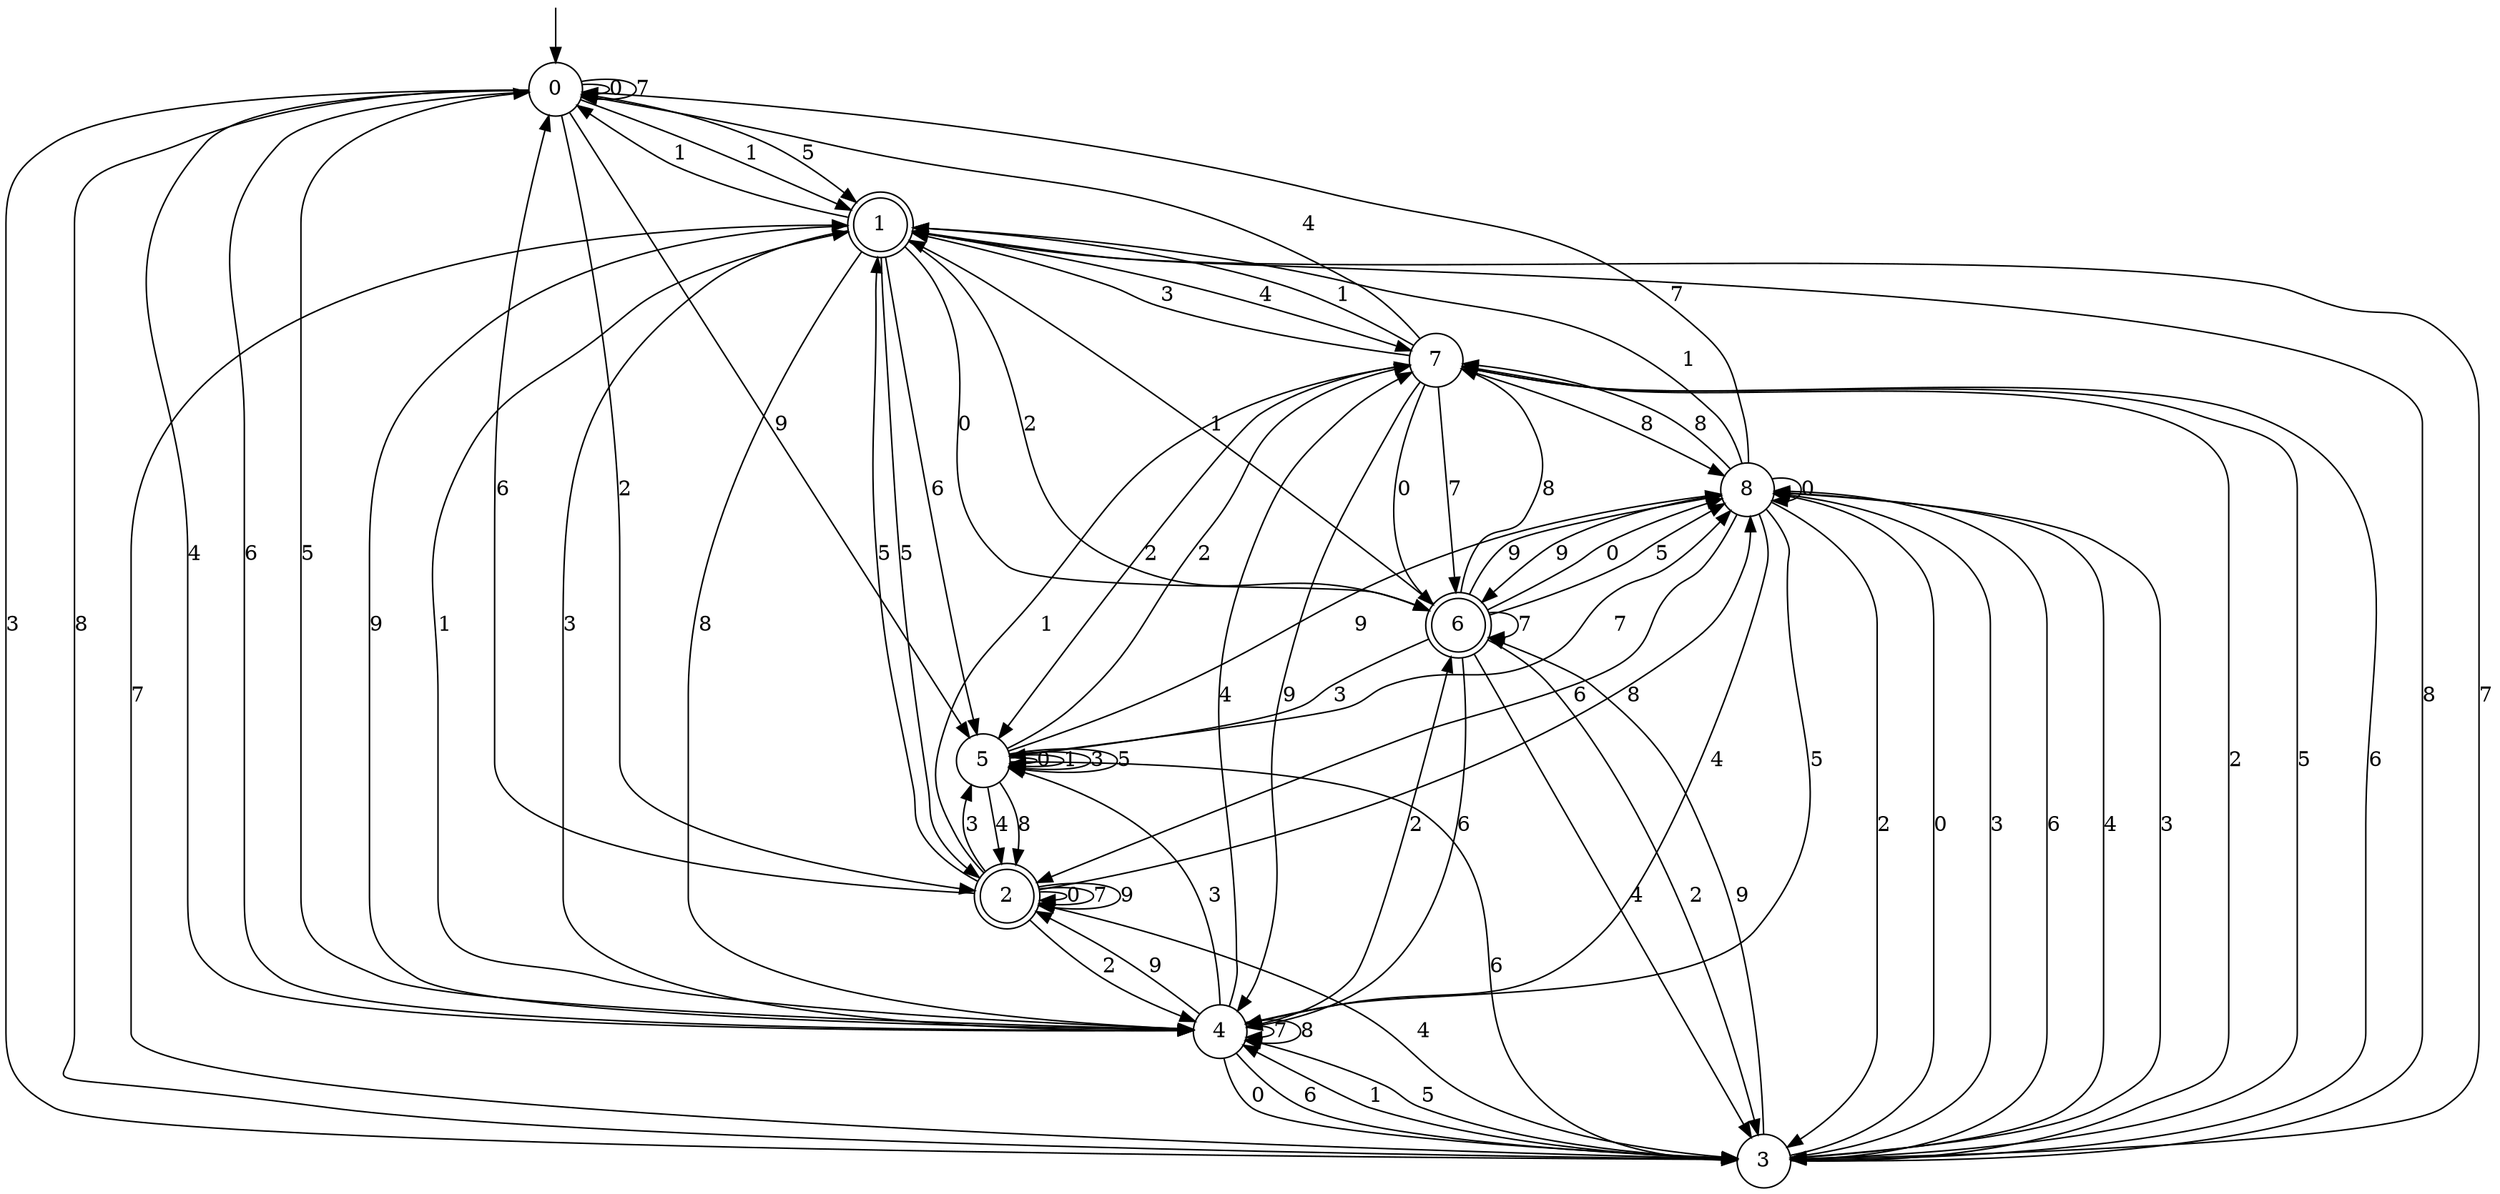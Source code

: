 digraph g {

	s0 [shape="circle" label="0"];
	s1 [shape="doublecircle" label="1"];
	s2 [shape="doublecircle" label="2"];
	s3 [shape="circle" label="3"];
	s4 [shape="circle" label="4"];
	s5 [shape="circle" label="5"];
	s6 [shape="doublecircle" label="6"];
	s7 [shape="circle" label="7"];
	s8 [shape="circle" label="8"];
	s0 -> s0 [label="0"];
	s0 -> s1 [label="1"];
	s0 -> s2 [label="2"];
	s0 -> s3 [label="3"];
	s0 -> s4 [label="4"];
	s0 -> s1 [label="5"];
	s0 -> s4 [label="6"];
	s0 -> s0 [label="7"];
	s0 -> s3 [label="8"];
	s0 -> s5 [label="9"];
	s1 -> s6 [label="0"];
	s1 -> s0 [label="1"];
	s1 -> s6 [label="2"];
	s1 -> s4 [label="3"];
	s1 -> s7 [label="4"];
	s1 -> s2 [label="5"];
	s1 -> s5 [label="6"];
	s1 -> s3 [label="7"];
	s1 -> s4 [label="8"];
	s1 -> s4 [label="9"];
	s2 -> s2 [label="0"];
	s2 -> s7 [label="1"];
	s2 -> s4 [label="2"];
	s2 -> s5 [label="3"];
	s2 -> s3 [label="4"];
	s2 -> s1 [label="5"];
	s2 -> s0 [label="6"];
	s2 -> s2 [label="7"];
	s2 -> s8 [label="8"];
	s2 -> s2 [label="9"];
	s3 -> s8 [label="0"];
	s3 -> s4 [label="1"];
	s3 -> s7 [label="2"];
	s3 -> s8 [label="3"];
	s3 -> s8 [label="4"];
	s3 -> s4 [label="5"];
	s3 -> s8 [label="6"];
	s3 -> s1 [label="7"];
	s3 -> s1 [label="8"];
	s3 -> s6 [label="9"];
	s4 -> s3 [label="0"];
	s4 -> s1 [label="1"];
	s4 -> s6 [label="2"];
	s4 -> s5 [label="3"];
	s4 -> s7 [label="4"];
	s4 -> s0 [label="5"];
	s4 -> s3 [label="6"];
	s4 -> s4 [label="7"];
	s4 -> s4 [label="8"];
	s4 -> s2 [label="9"];
	s5 -> s5 [label="0"];
	s5 -> s5 [label="1"];
	s5 -> s7 [label="2"];
	s5 -> s5 [label="3"];
	s5 -> s2 [label="4"];
	s5 -> s5 [label="5"];
	s5 -> s3 [label="6"];
	s5 -> s8 [label="7"];
	s5 -> s2 [label="8"];
	s5 -> s8 [label="9"];
	s6 -> s8 [label="0"];
	s6 -> s1 [label="1"];
	s6 -> s3 [label="2"];
	s6 -> s5 [label="3"];
	s6 -> s3 [label="4"];
	s6 -> s8 [label="5"];
	s6 -> s4 [label="6"];
	s6 -> s6 [label="7"];
	s6 -> s7 [label="8"];
	s6 -> s8 [label="9"];
	s7 -> s6 [label="0"];
	s7 -> s1 [label="1"];
	s7 -> s5 [label="2"];
	s7 -> s1 [label="3"];
	s7 -> s0 [label="4"];
	s7 -> s3 [label="5"];
	s7 -> s3 [label="6"];
	s7 -> s6 [label="7"];
	s7 -> s8 [label="8"];
	s7 -> s4 [label="9"];
	s8 -> s8 [label="0"];
	s8 -> s1 [label="1"];
	s8 -> s3 [label="2"];
	s8 -> s3 [label="3"];
	s8 -> s4 [label="4"];
	s8 -> s4 [label="5"];
	s8 -> s2 [label="6"];
	s8 -> s0 [label="7"];
	s8 -> s7 [label="8"];
	s8 -> s6 [label="9"];

__start0 [label="" shape="none" width="0" height="0"];
__start0 -> s0;

}
